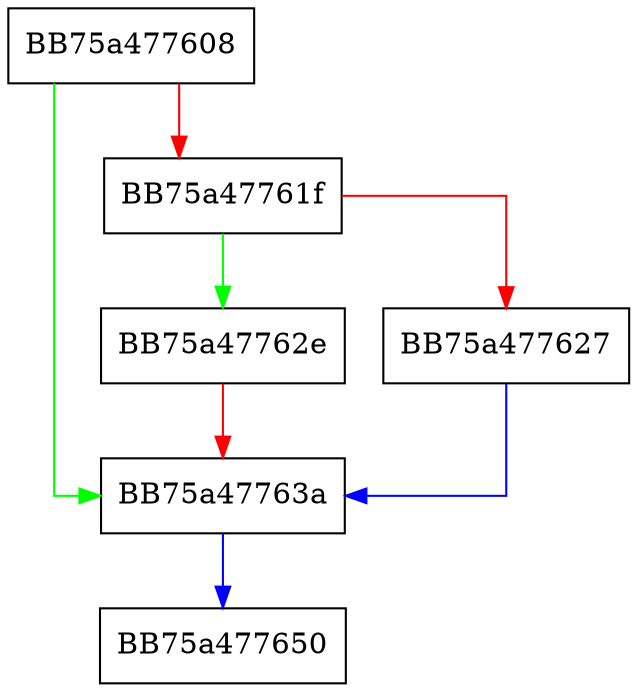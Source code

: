 digraph Flush {
  node [shape="box"];
  graph [splines=ortho];
  BB75a477608 -> BB75a47763a [color="green"];
  BB75a477608 -> BB75a47761f [color="red"];
  BB75a47761f -> BB75a47762e [color="green"];
  BB75a47761f -> BB75a477627 [color="red"];
  BB75a477627 -> BB75a47763a [color="blue"];
  BB75a47762e -> BB75a47763a [color="red"];
  BB75a47763a -> BB75a477650 [color="blue"];
}